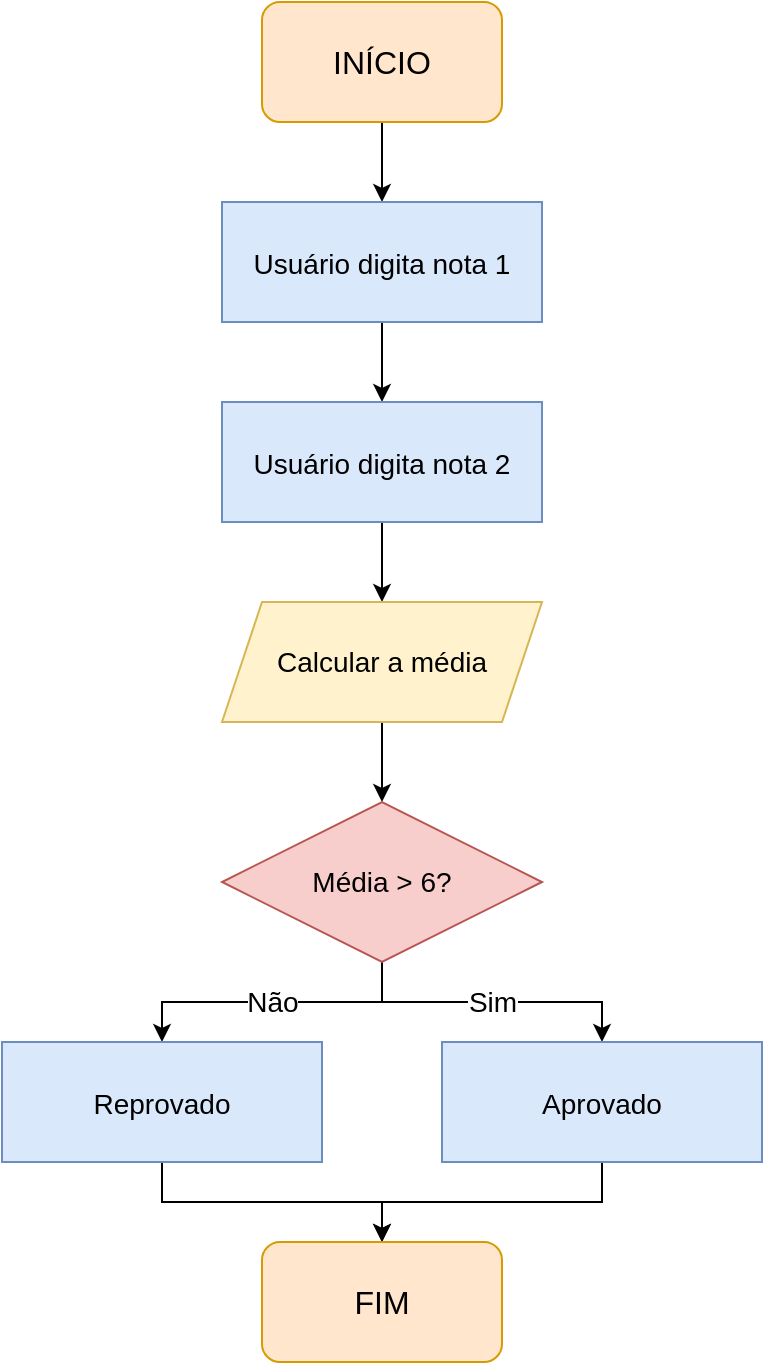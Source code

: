 <mxfile version="20.7.4" type="device"><diagram id="xJ-SB1LQcayLXwtIn0dL" name="Página-1"><mxGraphModel dx="1300" dy="840" grid="1" gridSize="10" guides="1" tooltips="1" connect="1" arrows="1" fold="1" page="1" pageScale="1" pageWidth="827" pageHeight="1169" math="0" shadow="0"><root><mxCell id="0"/><mxCell id="1" parent="0"/><mxCell id="BUoMkVgF1WiKKsFTMff1-8" value="" style="edgeStyle=orthogonalEdgeStyle;rounded=0;orthogonalLoop=1;jettySize=auto;html=1;fontSize=16;" edge="1" parent="1" source="BUoMkVgF1WiKKsFTMff1-3" target="BUoMkVgF1WiKKsFTMff1-7"><mxGeometry relative="1" as="geometry"/></mxCell><mxCell id="BUoMkVgF1WiKKsFTMff1-3" value="INÍCIO" style="rounded=1;whiteSpace=wrap;html=1;fillColor=#ffe6cc;gradientDirection=north;strokeColor=#d79b00;fontSize=16;" vertex="1" parent="1"><mxGeometry x="340" y="140" width="120" height="60" as="geometry"/></mxCell><mxCell id="BUoMkVgF1WiKKsFTMff1-11" value="" style="edgeStyle=orthogonalEdgeStyle;rounded=0;orthogonalLoop=1;jettySize=auto;html=1;fontSize=14;" edge="1" parent="1" source="BUoMkVgF1WiKKsFTMff1-7" target="BUoMkVgF1WiKKsFTMff1-9"><mxGeometry relative="1" as="geometry"/></mxCell><mxCell id="BUoMkVgF1WiKKsFTMff1-7" value="&lt;font style=&quot;font-size: 14px;&quot;&gt;Usuário digita nota 1&lt;/font&gt;" style="rounded=0;whiteSpace=wrap;html=1;fontSize=16;fillColor=#dae8fc;gradientDirection=north;strokeColor=#6c8ebf;" vertex="1" parent="1"><mxGeometry x="320" y="240" width="160" height="60" as="geometry"/></mxCell><mxCell id="BUoMkVgF1WiKKsFTMff1-13" value="" style="edgeStyle=orthogonalEdgeStyle;rounded=0;orthogonalLoop=1;jettySize=auto;html=1;fontSize=14;" edge="1" parent="1" source="BUoMkVgF1WiKKsFTMff1-9" target="BUoMkVgF1WiKKsFTMff1-12"><mxGeometry relative="1" as="geometry"/></mxCell><mxCell id="BUoMkVgF1WiKKsFTMff1-9" value="&lt;font style=&quot;font-size: 14px;&quot;&gt;Usuário digita nota 2&lt;br&gt;&lt;/font&gt;" style="rounded=0;whiteSpace=wrap;html=1;fontSize=16;fillColor=#dae8fc;gradientDirection=north;strokeColor=#6c8ebf;" vertex="1" parent="1"><mxGeometry x="320" y="340" width="160" height="60" as="geometry"/></mxCell><mxCell id="BUoMkVgF1WiKKsFTMff1-15" value="" style="edgeStyle=orthogonalEdgeStyle;rounded=0;orthogonalLoop=1;jettySize=auto;html=1;fontSize=14;" edge="1" parent="1" source="BUoMkVgF1WiKKsFTMff1-12" target="BUoMkVgF1WiKKsFTMff1-14"><mxGeometry relative="1" as="geometry"/></mxCell><mxCell id="BUoMkVgF1WiKKsFTMff1-12" value="Calcular a média" style="shape=parallelogram;perimeter=parallelogramPerimeter;whiteSpace=wrap;html=1;fixedSize=1;fontSize=14;fillColor=#fff2cc;gradientDirection=north;strokeColor=#d6b656;" vertex="1" parent="1"><mxGeometry x="320" y="440" width="160" height="60" as="geometry"/></mxCell><mxCell id="BUoMkVgF1WiKKsFTMff1-20" value="Não" style="edgeStyle=orthogonalEdgeStyle;rounded=0;orthogonalLoop=1;jettySize=auto;html=1;entryX=0.5;entryY=0;entryDx=0;entryDy=0;fontSize=14;" edge="1" parent="1" source="BUoMkVgF1WiKKsFTMff1-14" target="BUoMkVgF1WiKKsFTMff1-18"><mxGeometry relative="1" as="geometry"/></mxCell><mxCell id="BUoMkVgF1WiKKsFTMff1-24" value="Sim" style="edgeStyle=orthogonalEdgeStyle;rounded=0;orthogonalLoop=1;jettySize=auto;html=1;fontSize=14;" edge="1" parent="1" source="BUoMkVgF1WiKKsFTMff1-14" target="BUoMkVgF1WiKKsFTMff1-23"><mxGeometry relative="1" as="geometry"/></mxCell><mxCell id="BUoMkVgF1WiKKsFTMff1-14" value="Média &amp;gt; 6?" style="rhombus;whiteSpace=wrap;html=1;fontSize=14;fillColor=#f8cecc;gradientDirection=north;strokeColor=#b85450;direction=south;" vertex="1" parent="1"><mxGeometry x="320" y="540" width="160" height="80" as="geometry"/></mxCell><mxCell id="BUoMkVgF1WiKKsFTMff1-28" style="edgeStyle=orthogonalEdgeStyle;rounded=0;orthogonalLoop=1;jettySize=auto;html=1;fontSize=14;" edge="1" parent="1" source="BUoMkVgF1WiKKsFTMff1-18" target="BUoMkVgF1WiKKsFTMff1-27"><mxGeometry relative="1" as="geometry"/></mxCell><mxCell id="BUoMkVgF1WiKKsFTMff1-18" value="&lt;font style=&quot;font-size: 14px;&quot;&gt;Reprovado&lt;br&gt;&lt;/font&gt;" style="rounded=0;whiteSpace=wrap;html=1;fontSize=16;fillColor=#dae8fc;gradientDirection=north;strokeColor=#6c8ebf;" vertex="1" parent="1"><mxGeometry x="210" y="660" width="160" height="60" as="geometry"/></mxCell><mxCell id="BUoMkVgF1WiKKsFTMff1-34" style="edgeStyle=orthogonalEdgeStyle;rounded=0;orthogonalLoop=1;jettySize=auto;html=1;entryX=0.5;entryY=0;entryDx=0;entryDy=0;fontSize=14;" edge="1" parent="1" source="BUoMkVgF1WiKKsFTMff1-23" target="BUoMkVgF1WiKKsFTMff1-27"><mxGeometry relative="1" as="geometry"/></mxCell><mxCell id="BUoMkVgF1WiKKsFTMff1-23" value="&lt;font style=&quot;font-size: 14px;&quot;&gt;Aprovado&lt;br&gt;&lt;/font&gt;" style="rounded=0;whiteSpace=wrap;html=1;fontSize=16;fillColor=#dae8fc;gradientDirection=north;strokeColor=#6c8ebf;" vertex="1" parent="1"><mxGeometry x="430" y="660" width="160" height="60" as="geometry"/></mxCell><mxCell id="BUoMkVgF1WiKKsFTMff1-27" value="FIM" style="rounded=1;whiteSpace=wrap;html=1;fillColor=#ffe6cc;gradientDirection=north;strokeColor=#d79b00;fontSize=16;" vertex="1" parent="1"><mxGeometry x="340" y="760" width="120" height="60" as="geometry"/></mxCell></root></mxGraphModel></diagram></mxfile>